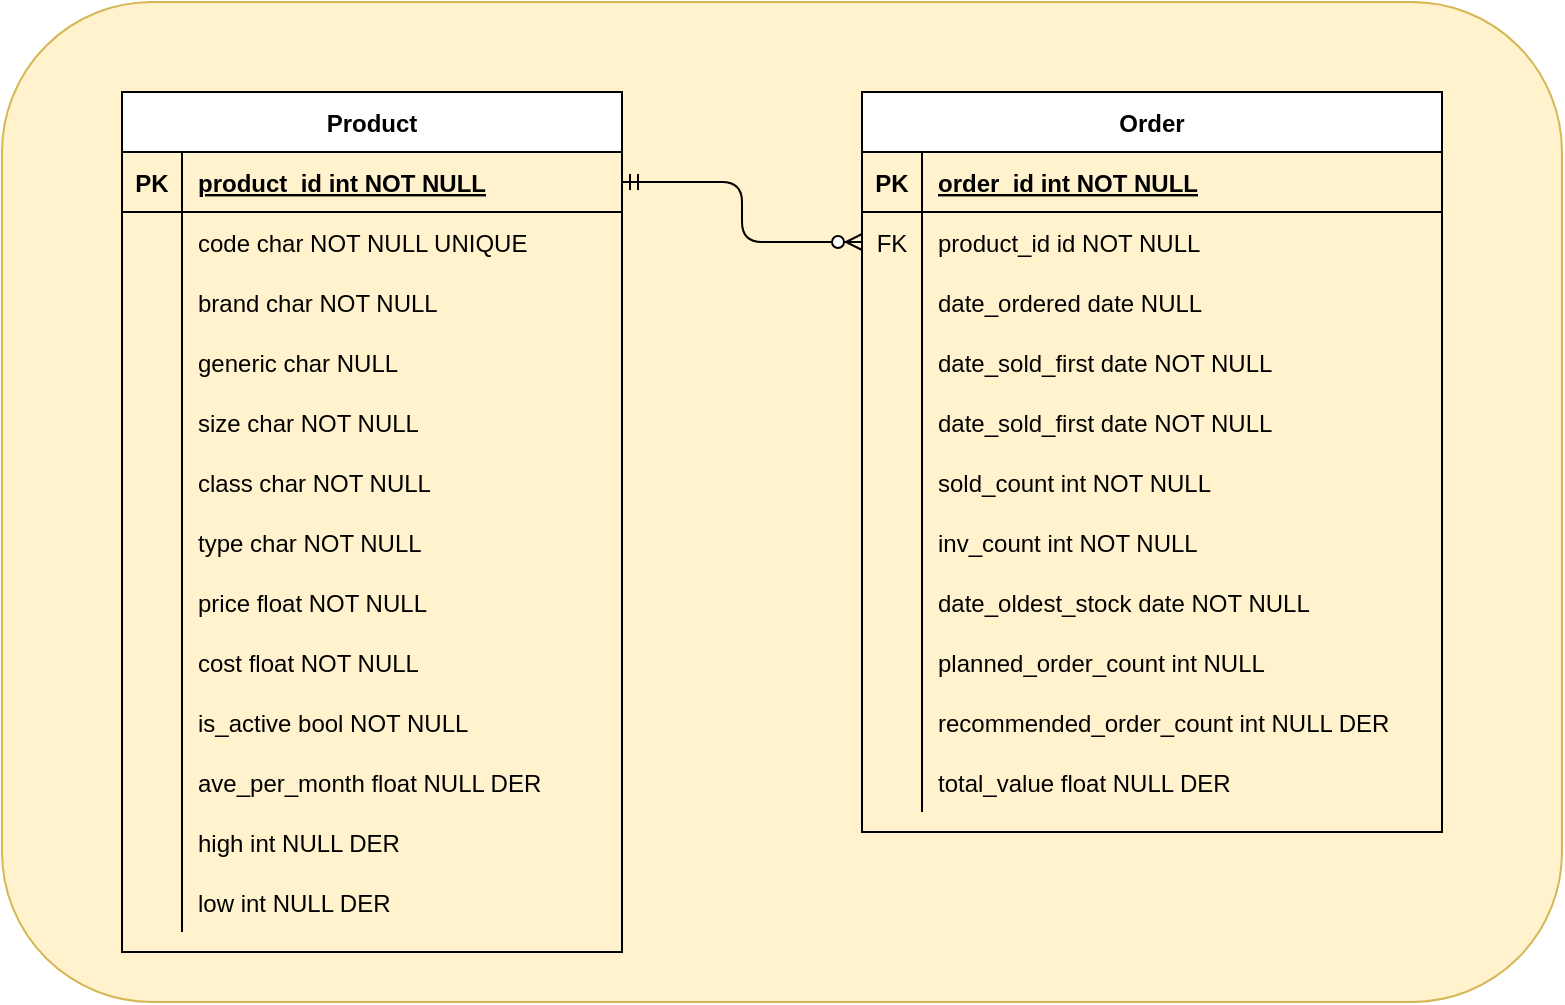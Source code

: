 <mxfile version="14.5.1" type="device"><diagram id="R2lEEEUBdFMjLlhIrx00" name="Page-1"><mxGraphModel dx="1890" dy="504" grid="1" gridSize="10" guides="1" tooltips="1" connect="1" arrows="1" fold="1" page="1" pageScale="1" pageWidth="1100" pageHeight="850" math="0" shadow="0" extFonts="Permanent Marker^https://fonts.googleapis.com/css?family=Permanent+Marker"><root><mxCell id="0"/><mxCell id="1" parent="0"/><mxCell id="hZizvtVDcVGfDl-8ThWa-8" value="" style="rounded=1;whiteSpace=wrap;html=1;fillColor=#fff2cc;strokeColor=#d6b656;" parent="1" vertex="1"><mxGeometry x="-970" y="230" width="780" height="500" as="geometry"/></mxCell><mxCell id="tdKmNyt_f2cVuzbir3vY-1" value="Product" style="shape=table;startSize=30;container=1;collapsible=1;childLayout=tableLayout;fixedRows=1;rowLines=0;fontStyle=1;align=center;resizeLast=1;" parent="1" vertex="1"><mxGeometry x="-910" y="275" width="250" height="430" as="geometry"/></mxCell><mxCell id="tdKmNyt_f2cVuzbir3vY-2" value="" style="shape=partialRectangle;collapsible=0;dropTarget=0;pointerEvents=0;points=[[0,0.5],[1,0.5]];portConstraint=eastwest;top=0;left=0;right=0;bottom=1;fillColor=none;fontStyle=5" parent="tdKmNyt_f2cVuzbir3vY-1" vertex="1"><mxGeometry y="30" width="250" height="30" as="geometry"/></mxCell><mxCell id="tdKmNyt_f2cVuzbir3vY-3" value="PK" style="shape=partialRectangle;overflow=hidden;connectable=0;fillColor=none;top=0;left=0;bottom=0;right=0;fontStyle=1" parent="tdKmNyt_f2cVuzbir3vY-2" vertex="1"><mxGeometry width="30.0" height="30" as="geometry"/></mxCell><mxCell id="tdKmNyt_f2cVuzbir3vY-4" value="product_id int NOT NULL" style="shape=partialRectangle;overflow=hidden;connectable=0;fillColor=none;top=0;left=0;bottom=0;right=0;align=left;spacingLeft=6;fontStyle=5" parent="tdKmNyt_f2cVuzbir3vY-2" vertex="1"><mxGeometry x="30.0" width="220" height="30" as="geometry"/></mxCell><mxCell id="tdKmNyt_f2cVuzbir3vY-95" value="" style="shape=partialRectangle;collapsible=0;dropTarget=0;pointerEvents=0;fillColor=none;points=[[0,0.5],[1,0.5]];portConstraint=eastwest;top=0;left=0;right=0;bottom=0;" parent="tdKmNyt_f2cVuzbir3vY-1" vertex="1"><mxGeometry y="60" width="250" height="30" as="geometry"/></mxCell><mxCell id="tdKmNyt_f2cVuzbir3vY-96" value="" style="shape=partialRectangle;overflow=hidden;connectable=0;fillColor=none;top=0;left=0;bottom=0;right=0;" parent="tdKmNyt_f2cVuzbir3vY-95" vertex="1"><mxGeometry width="30.0" height="30" as="geometry"/></mxCell><mxCell id="tdKmNyt_f2cVuzbir3vY-97" value="code char NOT NULL UNIQUE" style="shape=partialRectangle;overflow=hidden;connectable=0;fillColor=none;top=0;left=0;bottom=0;right=0;align=left;spacingLeft=6;" parent="tdKmNyt_f2cVuzbir3vY-95" vertex="1"><mxGeometry x="30.0" width="220" height="30" as="geometry"/></mxCell><mxCell id="tdKmNyt_f2cVuzbir3vY-17" value="" style="shape=partialRectangle;collapsible=0;dropTarget=0;pointerEvents=0;fillColor=none;points=[[0,0.5],[1,0.5]];portConstraint=eastwest;top=0;left=0;right=0;bottom=0;" parent="tdKmNyt_f2cVuzbir3vY-1" vertex="1"><mxGeometry y="90" width="250" height="30" as="geometry"/></mxCell><mxCell id="tdKmNyt_f2cVuzbir3vY-18" value="" style="shape=partialRectangle;overflow=hidden;connectable=0;fillColor=none;top=0;left=0;bottom=0;right=0;" parent="tdKmNyt_f2cVuzbir3vY-17" vertex="1"><mxGeometry width="30.0" height="30" as="geometry"/></mxCell><mxCell id="tdKmNyt_f2cVuzbir3vY-19" value="brand char NOT NULL" style="shape=partialRectangle;overflow=hidden;connectable=0;fillColor=none;top=0;left=0;bottom=0;right=0;align=left;spacingLeft=6;" parent="tdKmNyt_f2cVuzbir3vY-17" vertex="1"><mxGeometry x="30.0" width="220" height="30" as="geometry"/></mxCell><mxCell id="tdKmNyt_f2cVuzbir3vY-33" value="" style="shape=partialRectangle;collapsible=0;dropTarget=0;pointerEvents=0;fillColor=none;points=[[0,0.5],[1,0.5]];portConstraint=eastwest;top=0;left=0;right=0;bottom=0;" parent="tdKmNyt_f2cVuzbir3vY-1" vertex="1"><mxGeometry y="120" width="250" height="30" as="geometry"/></mxCell><mxCell id="tdKmNyt_f2cVuzbir3vY-34" value="" style="shape=partialRectangle;overflow=hidden;connectable=0;fillColor=none;top=0;left=0;bottom=0;right=0;" parent="tdKmNyt_f2cVuzbir3vY-33" vertex="1"><mxGeometry width="30.0" height="30" as="geometry"/></mxCell><mxCell id="tdKmNyt_f2cVuzbir3vY-35" value="generic char NULL" style="shape=partialRectangle;overflow=hidden;connectable=0;fillColor=none;top=0;left=0;bottom=0;right=0;align=left;spacingLeft=6;" parent="tdKmNyt_f2cVuzbir3vY-33" vertex="1"><mxGeometry x="30.0" width="220" height="30" as="geometry"/></mxCell><mxCell id="tdKmNyt_f2cVuzbir3vY-36" value="" style="shape=partialRectangle;collapsible=0;dropTarget=0;pointerEvents=0;fillColor=none;points=[[0,0.5],[1,0.5]];portConstraint=eastwest;top=0;left=0;right=0;bottom=0;" parent="tdKmNyt_f2cVuzbir3vY-1" vertex="1"><mxGeometry y="150" width="250" height="30" as="geometry"/></mxCell><mxCell id="tdKmNyt_f2cVuzbir3vY-37" value="" style="shape=partialRectangle;overflow=hidden;connectable=0;fillColor=none;top=0;left=0;bottom=0;right=0;" parent="tdKmNyt_f2cVuzbir3vY-36" vertex="1"><mxGeometry width="30.0" height="30" as="geometry"/></mxCell><mxCell id="tdKmNyt_f2cVuzbir3vY-38" value="size char NOT NULL" style="shape=partialRectangle;overflow=hidden;connectable=0;fillColor=none;top=0;left=0;bottom=0;right=0;align=left;spacingLeft=6;" parent="tdKmNyt_f2cVuzbir3vY-36" vertex="1"><mxGeometry x="30.0" width="220" height="30" as="geometry"/></mxCell><mxCell id="tdKmNyt_f2cVuzbir3vY-39" value="" style="shape=partialRectangle;collapsible=0;dropTarget=0;pointerEvents=0;fillColor=none;points=[[0,0.5],[1,0.5]];portConstraint=eastwest;top=0;left=0;right=0;bottom=0;" parent="tdKmNyt_f2cVuzbir3vY-1" vertex="1"><mxGeometry y="180" width="250" height="30" as="geometry"/></mxCell><mxCell id="tdKmNyt_f2cVuzbir3vY-40" value="" style="shape=partialRectangle;overflow=hidden;connectable=0;fillColor=none;top=0;left=0;bottom=0;right=0;" parent="tdKmNyt_f2cVuzbir3vY-39" vertex="1"><mxGeometry width="30.0" height="30" as="geometry"/></mxCell><mxCell id="tdKmNyt_f2cVuzbir3vY-41" value="class char NOT NULL" style="shape=partialRectangle;overflow=hidden;connectable=0;fillColor=none;top=0;left=0;bottom=0;right=0;align=left;spacingLeft=6;" parent="tdKmNyt_f2cVuzbir3vY-39" vertex="1"><mxGeometry x="30.0" width="220" height="30" as="geometry"/></mxCell><mxCell id="tdKmNyt_f2cVuzbir3vY-42" value="" style="shape=partialRectangle;collapsible=0;dropTarget=0;pointerEvents=0;fillColor=none;points=[[0,0.5],[1,0.5]];portConstraint=eastwest;top=0;left=0;right=0;bottom=0;" parent="tdKmNyt_f2cVuzbir3vY-1" vertex="1"><mxGeometry y="210" width="250" height="30" as="geometry"/></mxCell><mxCell id="tdKmNyt_f2cVuzbir3vY-43" value="" style="shape=partialRectangle;overflow=hidden;connectable=0;fillColor=none;top=0;left=0;bottom=0;right=0;" parent="tdKmNyt_f2cVuzbir3vY-42" vertex="1"><mxGeometry width="30.0" height="30" as="geometry"/></mxCell><mxCell id="tdKmNyt_f2cVuzbir3vY-44" value="type char NOT NULL" style="shape=partialRectangle;overflow=hidden;connectable=0;fillColor=none;top=0;left=0;bottom=0;right=0;align=left;spacingLeft=6;" parent="tdKmNyt_f2cVuzbir3vY-42" vertex="1"><mxGeometry x="30.0" width="220" height="30" as="geometry"/></mxCell><mxCell id="tdKmNyt_f2cVuzbir3vY-30" value="" style="shape=partialRectangle;collapsible=0;dropTarget=0;pointerEvents=0;fillColor=none;points=[[0,0.5],[1,0.5]];portConstraint=eastwest;top=0;left=0;right=0;bottom=0;" parent="tdKmNyt_f2cVuzbir3vY-1" vertex="1"><mxGeometry y="240" width="250" height="30" as="geometry"/></mxCell><mxCell id="tdKmNyt_f2cVuzbir3vY-31" value="" style="shape=partialRectangle;overflow=hidden;connectable=0;fillColor=none;top=0;left=0;bottom=0;right=0;" parent="tdKmNyt_f2cVuzbir3vY-30" vertex="1"><mxGeometry width="30.0" height="30" as="geometry"/></mxCell><mxCell id="tdKmNyt_f2cVuzbir3vY-32" value="price float NOT NULL" style="shape=partialRectangle;overflow=hidden;connectable=0;fillColor=none;top=0;left=0;bottom=0;right=0;align=left;spacingLeft=6;" parent="tdKmNyt_f2cVuzbir3vY-30" vertex="1"><mxGeometry x="30.0" width="220" height="30" as="geometry"/></mxCell><mxCell id="tdKmNyt_f2cVuzbir3vY-14" value="" style="shape=partialRectangle;collapsible=0;dropTarget=0;pointerEvents=0;fillColor=none;points=[[0,0.5],[1,0.5]];portConstraint=eastwest;top=0;left=0;right=0;bottom=0;" parent="tdKmNyt_f2cVuzbir3vY-1" vertex="1"><mxGeometry y="270" width="250" height="30" as="geometry"/></mxCell><mxCell id="tdKmNyt_f2cVuzbir3vY-15" value="" style="shape=partialRectangle;overflow=hidden;connectable=0;fillColor=none;top=0;left=0;bottom=0;right=0;" parent="tdKmNyt_f2cVuzbir3vY-14" vertex="1"><mxGeometry width="30.0" height="30" as="geometry"/></mxCell><mxCell id="tdKmNyt_f2cVuzbir3vY-16" value="cost float NOT NULL" style="shape=partialRectangle;overflow=hidden;connectable=0;fillColor=none;top=0;left=0;bottom=0;right=0;align=left;spacingLeft=6;" parent="tdKmNyt_f2cVuzbir3vY-14" vertex="1"><mxGeometry x="30.0" width="220" height="30" as="geometry"/></mxCell><mxCell id="CT8SWH9F3OytJ396WVys-1" value="" style="shape=partialRectangle;collapsible=0;dropTarget=0;pointerEvents=0;fillColor=none;points=[[0,0.5],[1,0.5]];portConstraint=eastwest;top=0;left=0;right=0;bottom=0;" vertex="1" parent="tdKmNyt_f2cVuzbir3vY-1"><mxGeometry y="300" width="250" height="30" as="geometry"/></mxCell><mxCell id="CT8SWH9F3OytJ396WVys-2" value="" style="shape=partialRectangle;overflow=hidden;connectable=0;fillColor=none;top=0;left=0;bottom=0;right=0;" vertex="1" parent="CT8SWH9F3OytJ396WVys-1"><mxGeometry width="30.0" height="30" as="geometry"/></mxCell><mxCell id="CT8SWH9F3OytJ396WVys-3" value="is_active bool NOT NULL" style="shape=partialRectangle;overflow=hidden;connectable=0;fillColor=none;top=0;left=0;bottom=0;right=0;align=left;spacingLeft=6;" vertex="1" parent="CT8SWH9F3OytJ396WVys-1"><mxGeometry x="30.0" width="220" height="30" as="geometry"/></mxCell><mxCell id="tdKmNyt_f2cVuzbir3vY-45" value="" style="shape=partialRectangle;collapsible=0;dropTarget=0;pointerEvents=0;fillColor=none;points=[[0,0.5],[1,0.5]];portConstraint=eastwest;top=0;left=0;right=0;bottom=0;" parent="tdKmNyt_f2cVuzbir3vY-1" vertex="1"><mxGeometry y="330" width="250" height="30" as="geometry"/></mxCell><mxCell id="tdKmNyt_f2cVuzbir3vY-46" value="" style="shape=partialRectangle;overflow=hidden;connectable=0;fillColor=none;top=0;left=0;bottom=0;right=0;" parent="tdKmNyt_f2cVuzbir3vY-45" vertex="1"><mxGeometry width="30.0" height="30" as="geometry"/></mxCell><mxCell id="tdKmNyt_f2cVuzbir3vY-47" value="ave_per_month float NULL DER" style="shape=partialRectangle;overflow=hidden;connectable=0;fillColor=none;top=0;left=0;bottom=0;right=0;align=left;spacingLeft=6;" parent="tdKmNyt_f2cVuzbir3vY-45" vertex="1"><mxGeometry x="30.0" width="220" height="30" as="geometry"/></mxCell><mxCell id="tdKmNyt_f2cVuzbir3vY-54" value="" style="shape=partialRectangle;collapsible=0;dropTarget=0;pointerEvents=0;fillColor=none;points=[[0,0.5],[1,0.5]];portConstraint=eastwest;top=0;left=0;right=0;bottom=0;" parent="tdKmNyt_f2cVuzbir3vY-1" vertex="1"><mxGeometry y="360" width="250" height="30" as="geometry"/></mxCell><mxCell id="tdKmNyt_f2cVuzbir3vY-55" value="" style="shape=partialRectangle;overflow=hidden;connectable=0;fillColor=none;top=0;left=0;bottom=0;right=0;" parent="tdKmNyt_f2cVuzbir3vY-54" vertex="1"><mxGeometry width="30.0" height="30" as="geometry"/></mxCell><mxCell id="tdKmNyt_f2cVuzbir3vY-56" value="high int NULL DER" style="shape=partialRectangle;overflow=hidden;connectable=0;fillColor=none;top=0;left=0;bottom=0;right=0;align=left;spacingLeft=6;" parent="tdKmNyt_f2cVuzbir3vY-54" vertex="1"><mxGeometry x="30.0" width="220" height="30" as="geometry"/></mxCell><mxCell id="tdKmNyt_f2cVuzbir3vY-57" value="" style="shape=partialRectangle;collapsible=0;dropTarget=0;pointerEvents=0;fillColor=none;points=[[0,0.5],[1,0.5]];portConstraint=eastwest;top=0;left=0;right=0;bottom=0;" parent="tdKmNyt_f2cVuzbir3vY-1" vertex="1"><mxGeometry y="390" width="250" height="30" as="geometry"/></mxCell><mxCell id="tdKmNyt_f2cVuzbir3vY-58" value="" style="shape=partialRectangle;overflow=hidden;connectable=0;fillColor=none;top=0;left=0;bottom=0;right=0;" parent="tdKmNyt_f2cVuzbir3vY-57" vertex="1"><mxGeometry width="30.0" height="30" as="geometry"/></mxCell><mxCell id="tdKmNyt_f2cVuzbir3vY-59" value="low int NULL DER" style="shape=partialRectangle;overflow=hidden;connectable=0;fillColor=none;top=0;left=0;bottom=0;right=0;align=left;spacingLeft=6;" parent="tdKmNyt_f2cVuzbir3vY-57" vertex="1"><mxGeometry x="30.0" width="220" height="30" as="geometry"/></mxCell><mxCell id="tdKmNyt_f2cVuzbir3vY-60" value="Order" style="shape=table;startSize=30;container=1;collapsible=1;childLayout=tableLayout;fixedRows=1;rowLines=0;fontStyle=1;align=center;resizeLast=1;" parent="1" vertex="1"><mxGeometry x="-540" y="275" width="290" height="370" as="geometry"/></mxCell><mxCell id="tdKmNyt_f2cVuzbir3vY-61" value="" style="shape=partialRectangle;collapsible=0;dropTarget=0;pointerEvents=0;points=[[0,0.5],[1,0.5]];portConstraint=eastwest;top=0;left=0;right=0;bottom=1;fillColor=none;fontStyle=5" parent="tdKmNyt_f2cVuzbir3vY-60" vertex="1"><mxGeometry y="30" width="290" height="30" as="geometry"/></mxCell><mxCell id="tdKmNyt_f2cVuzbir3vY-62" value="PK" style="shape=partialRectangle;overflow=hidden;connectable=0;fillColor=none;top=0;left=0;bottom=0;right=0;fontStyle=1" parent="tdKmNyt_f2cVuzbir3vY-61" vertex="1"><mxGeometry width="30.0" height="30" as="geometry"/></mxCell><mxCell id="tdKmNyt_f2cVuzbir3vY-63" value="order_id int NOT NULL" style="shape=partialRectangle;overflow=hidden;connectable=0;fillColor=none;top=0;left=0;bottom=0;right=0;align=left;spacingLeft=6;fontStyle=5" parent="tdKmNyt_f2cVuzbir3vY-61" vertex="1"><mxGeometry x="30.0" width="260" height="30" as="geometry"/></mxCell><mxCell id="tdKmNyt_f2cVuzbir3vY-64" value="" style="shape=partialRectangle;collapsible=0;dropTarget=0;pointerEvents=0;fillColor=none;points=[[0,0.5],[1,0.5]];portConstraint=eastwest;top=0;left=0;right=0;bottom=0;" parent="tdKmNyt_f2cVuzbir3vY-60" vertex="1"><mxGeometry y="60" width="290" height="30" as="geometry"/></mxCell><mxCell id="tdKmNyt_f2cVuzbir3vY-65" value="FK" style="shape=partialRectangle;overflow=hidden;connectable=0;fillColor=none;top=0;left=0;bottom=0;right=0;" parent="tdKmNyt_f2cVuzbir3vY-64" vertex="1"><mxGeometry width="30.0" height="30" as="geometry"/></mxCell><mxCell id="tdKmNyt_f2cVuzbir3vY-66" value="product_id id NOT NULL" style="shape=partialRectangle;overflow=hidden;connectable=0;fillColor=none;top=0;left=0;bottom=0;right=0;align=left;spacingLeft=6;" parent="tdKmNyt_f2cVuzbir3vY-64" vertex="1"><mxGeometry x="30.0" width="260" height="30" as="geometry"/></mxCell><mxCell id="tdKmNyt_f2cVuzbir3vY-67" value="" style="shape=partialRectangle;collapsible=0;dropTarget=0;pointerEvents=0;fillColor=none;points=[[0,0.5],[1,0.5]];portConstraint=eastwest;top=0;left=0;right=0;bottom=0;" parent="tdKmNyt_f2cVuzbir3vY-60" vertex="1"><mxGeometry y="90" width="290" height="30" as="geometry"/></mxCell><mxCell id="tdKmNyt_f2cVuzbir3vY-68" value="" style="shape=partialRectangle;overflow=hidden;connectable=0;fillColor=none;top=0;left=0;bottom=0;right=0;" parent="tdKmNyt_f2cVuzbir3vY-67" vertex="1"><mxGeometry width="30.0" height="30" as="geometry"/></mxCell><mxCell id="tdKmNyt_f2cVuzbir3vY-69" value="date_ordered date NULL" style="shape=partialRectangle;overflow=hidden;connectable=0;fillColor=none;top=0;left=0;bottom=0;right=0;align=left;spacingLeft=6;" parent="tdKmNyt_f2cVuzbir3vY-67" vertex="1"><mxGeometry x="30.0" width="260" height="30" as="geometry"/></mxCell><mxCell id="tdKmNyt_f2cVuzbir3vY-70" value="" style="shape=partialRectangle;collapsible=0;dropTarget=0;pointerEvents=0;fillColor=none;points=[[0,0.5],[1,0.5]];portConstraint=eastwest;top=0;left=0;right=0;bottom=0;" parent="tdKmNyt_f2cVuzbir3vY-60" vertex="1"><mxGeometry y="120" width="290" height="30" as="geometry"/></mxCell><mxCell id="tdKmNyt_f2cVuzbir3vY-71" value="" style="shape=partialRectangle;overflow=hidden;connectable=0;fillColor=none;top=0;left=0;bottom=0;right=0;" parent="tdKmNyt_f2cVuzbir3vY-70" vertex="1"><mxGeometry width="30.0" height="30" as="geometry"/></mxCell><mxCell id="tdKmNyt_f2cVuzbir3vY-72" value="date_sold_first date NOT NULL" style="shape=partialRectangle;overflow=hidden;connectable=0;fillColor=none;top=0;left=0;bottom=0;right=0;align=left;spacingLeft=6;" parent="tdKmNyt_f2cVuzbir3vY-70" vertex="1"><mxGeometry x="30.0" width="260" height="30" as="geometry"/></mxCell><mxCell id="tdKmNyt_f2cVuzbir3vY-73" value="" style="shape=partialRectangle;collapsible=0;dropTarget=0;pointerEvents=0;fillColor=none;points=[[0,0.5],[1,0.5]];portConstraint=eastwest;top=0;left=0;right=0;bottom=0;" parent="tdKmNyt_f2cVuzbir3vY-60" vertex="1"><mxGeometry y="150" width="290" height="30" as="geometry"/></mxCell><mxCell id="tdKmNyt_f2cVuzbir3vY-74" value="" style="shape=partialRectangle;overflow=hidden;connectable=0;fillColor=none;top=0;left=0;bottom=0;right=0;" parent="tdKmNyt_f2cVuzbir3vY-73" vertex="1"><mxGeometry width="30.0" height="30" as="geometry"/></mxCell><mxCell id="tdKmNyt_f2cVuzbir3vY-75" value="date_sold_first date NOT NULL" style="shape=partialRectangle;overflow=hidden;connectable=0;fillColor=none;top=0;left=0;bottom=0;right=0;align=left;spacingLeft=6;" parent="tdKmNyt_f2cVuzbir3vY-73" vertex="1"><mxGeometry x="30.0" width="260" height="30" as="geometry"/></mxCell><mxCell id="tdKmNyt_f2cVuzbir3vY-76" value="" style="shape=partialRectangle;collapsible=0;dropTarget=0;pointerEvents=0;fillColor=none;points=[[0,0.5],[1,0.5]];portConstraint=eastwest;top=0;left=0;right=0;bottom=0;" parent="tdKmNyt_f2cVuzbir3vY-60" vertex="1"><mxGeometry y="180" width="290" height="30" as="geometry"/></mxCell><mxCell id="tdKmNyt_f2cVuzbir3vY-77" value="" style="shape=partialRectangle;overflow=hidden;connectable=0;fillColor=none;top=0;left=0;bottom=0;right=0;" parent="tdKmNyt_f2cVuzbir3vY-76" vertex="1"><mxGeometry width="30.0" height="30" as="geometry"/></mxCell><mxCell id="tdKmNyt_f2cVuzbir3vY-78" value="sold_count int NOT NULL" style="shape=partialRectangle;overflow=hidden;connectable=0;fillColor=none;top=0;left=0;bottom=0;right=0;align=left;spacingLeft=6;" parent="tdKmNyt_f2cVuzbir3vY-76" vertex="1"><mxGeometry x="30.0" width="260" height="30" as="geometry"/></mxCell><mxCell id="tdKmNyt_f2cVuzbir3vY-79" value="" style="shape=partialRectangle;collapsible=0;dropTarget=0;pointerEvents=0;fillColor=none;points=[[0,0.5],[1,0.5]];portConstraint=eastwest;top=0;left=0;right=0;bottom=0;" parent="tdKmNyt_f2cVuzbir3vY-60" vertex="1"><mxGeometry y="210" width="290" height="30" as="geometry"/></mxCell><mxCell id="tdKmNyt_f2cVuzbir3vY-80" value="" style="shape=partialRectangle;overflow=hidden;connectable=0;fillColor=none;top=0;left=0;bottom=0;right=0;" parent="tdKmNyt_f2cVuzbir3vY-79" vertex="1"><mxGeometry width="30.0" height="30" as="geometry"/></mxCell><mxCell id="tdKmNyt_f2cVuzbir3vY-81" value="inv_count int NOT NULL" style="shape=partialRectangle;overflow=hidden;connectable=0;fillColor=none;top=0;left=0;bottom=0;right=0;align=left;spacingLeft=6;" parent="tdKmNyt_f2cVuzbir3vY-79" vertex="1"><mxGeometry x="30.0" width="260" height="30" as="geometry"/></mxCell><mxCell id="tdKmNyt_f2cVuzbir3vY-82" value="" style="shape=partialRectangle;collapsible=0;dropTarget=0;pointerEvents=0;fillColor=none;points=[[0,0.5],[1,0.5]];portConstraint=eastwest;top=0;left=0;right=0;bottom=0;" parent="tdKmNyt_f2cVuzbir3vY-60" vertex="1"><mxGeometry y="240" width="290" height="30" as="geometry"/></mxCell><mxCell id="tdKmNyt_f2cVuzbir3vY-83" value="" style="shape=partialRectangle;overflow=hidden;connectable=0;fillColor=none;top=0;left=0;bottom=0;right=0;" parent="tdKmNyt_f2cVuzbir3vY-82" vertex="1"><mxGeometry width="30.0" height="30" as="geometry"/></mxCell><mxCell id="tdKmNyt_f2cVuzbir3vY-84" value="date_oldest_stock date NOT NULL" style="shape=partialRectangle;overflow=hidden;connectable=0;fillColor=none;top=0;left=0;bottom=0;right=0;align=left;spacingLeft=6;" parent="tdKmNyt_f2cVuzbir3vY-82" vertex="1"><mxGeometry x="30.0" width="260" height="30" as="geometry"/></mxCell><mxCell id="tdKmNyt_f2cVuzbir3vY-85" value="" style="shape=partialRectangle;collapsible=0;dropTarget=0;pointerEvents=0;fillColor=none;points=[[0,0.5],[1,0.5]];portConstraint=eastwest;top=0;left=0;right=0;bottom=0;" parent="tdKmNyt_f2cVuzbir3vY-60" vertex="1"><mxGeometry y="270" width="290" height="30" as="geometry"/></mxCell><mxCell id="tdKmNyt_f2cVuzbir3vY-86" value="" style="shape=partialRectangle;overflow=hidden;connectable=0;fillColor=none;top=0;left=0;bottom=0;right=0;" parent="tdKmNyt_f2cVuzbir3vY-85" vertex="1"><mxGeometry width="30.0" height="30" as="geometry"/></mxCell><mxCell id="tdKmNyt_f2cVuzbir3vY-87" value="planned_order_count int NULL" style="shape=partialRectangle;overflow=hidden;connectable=0;fillColor=none;top=0;left=0;bottom=0;right=0;align=left;spacingLeft=6;" parent="tdKmNyt_f2cVuzbir3vY-85" vertex="1"><mxGeometry x="30.0" width="260" height="30" as="geometry"/></mxCell><mxCell id="tdKmNyt_f2cVuzbir3vY-88" value="" style="shape=partialRectangle;collapsible=0;dropTarget=0;pointerEvents=0;fillColor=none;points=[[0,0.5],[1,0.5]];portConstraint=eastwest;top=0;left=0;right=0;bottom=0;" parent="tdKmNyt_f2cVuzbir3vY-60" vertex="1"><mxGeometry y="300" width="290" height="30" as="geometry"/></mxCell><mxCell id="tdKmNyt_f2cVuzbir3vY-89" value="" style="shape=partialRectangle;overflow=hidden;connectable=0;fillColor=none;top=0;left=0;bottom=0;right=0;" parent="tdKmNyt_f2cVuzbir3vY-88" vertex="1"><mxGeometry width="30.0" height="30" as="geometry"/></mxCell><mxCell id="tdKmNyt_f2cVuzbir3vY-90" value="recommended_order_count int NULL DER" style="shape=partialRectangle;overflow=hidden;connectable=0;fillColor=none;top=0;left=0;bottom=0;right=0;align=left;spacingLeft=6;" parent="tdKmNyt_f2cVuzbir3vY-88" vertex="1"><mxGeometry x="30.0" width="260" height="30" as="geometry"/></mxCell><mxCell id="tdKmNyt_f2cVuzbir3vY-99" value="" style="shape=partialRectangle;collapsible=0;dropTarget=0;pointerEvents=0;fillColor=none;points=[[0,0.5],[1,0.5]];portConstraint=eastwest;top=0;left=0;right=0;bottom=0;" parent="tdKmNyt_f2cVuzbir3vY-60" vertex="1"><mxGeometry y="330" width="290" height="30" as="geometry"/></mxCell><mxCell id="tdKmNyt_f2cVuzbir3vY-100" value="" style="shape=partialRectangle;overflow=hidden;connectable=0;fillColor=none;top=0;left=0;bottom=0;right=0;" parent="tdKmNyt_f2cVuzbir3vY-99" vertex="1"><mxGeometry width="30.0" height="30" as="geometry"/></mxCell><mxCell id="tdKmNyt_f2cVuzbir3vY-101" value="total_value float NULL DER" style="shape=partialRectangle;overflow=hidden;connectable=0;fillColor=none;top=0;left=0;bottom=0;right=0;align=left;spacingLeft=6;" parent="tdKmNyt_f2cVuzbir3vY-99" vertex="1"><mxGeometry x="30.0" width="260" height="30" as="geometry"/></mxCell><mxCell id="tdKmNyt_f2cVuzbir3vY-98" value="" style="endArrow=ERzeroToMany;html=1;entryX=0;entryY=0.5;entryDx=0;entryDy=0;exitX=1;exitY=0.5;exitDx=0;exitDy=0;startArrow=ERmandOne;startFill=0;endFill=1;edgeStyle=orthogonalEdgeStyle;" parent="1" source="tdKmNyt_f2cVuzbir3vY-2" target="tdKmNyt_f2cVuzbir3vY-64" edge="1"><mxGeometry width="50" height="50" relative="1" as="geometry"><mxPoint x="-680" y="525" as="sourcePoint"/><mxPoint x="-630" y="475" as="targetPoint"/></mxGeometry></mxCell></root></mxGraphModel></diagram></mxfile>